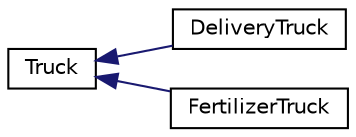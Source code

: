digraph "Graphical Class Hierarchy"
{
 // LATEX_PDF_SIZE
  edge [fontname="Helvetica",fontsize="10",labelfontname="Helvetica",labelfontsize="10"];
  node [fontname="Helvetica",fontsize="10",shape=record];
  rankdir="LR";
  Node0 [label="Truck",height=0.2,width=0.4,color="black", fillcolor="white", style="filled",URL="$classTruck.html",tooltip="Abstract base class for trucks."];
  Node0 -> Node1 [dir="back",color="midnightblue",fontsize="10",style="solid",fontname="Helvetica"];
  Node1 [label="DeliveryTruck",height=0.2,width=0.4,color="black", fillcolor="white", style="filled",URL="$classDeliveryTruck.html",tooltip="Represents a delivery truck used in farm logistics."];
  Node0 -> Node2 [dir="back",color="midnightblue",fontsize="10",style="solid",fontname="Helvetica"];
  Node2 [label="FertilizerTruck",height=0.2,width=0.4,color="black", fillcolor="white", style="filled",URL="$classFertilizerTruck.html",tooltip="Concrete observer class for the Observer pattern, representing a type of truck used for fertilizer."];
}
